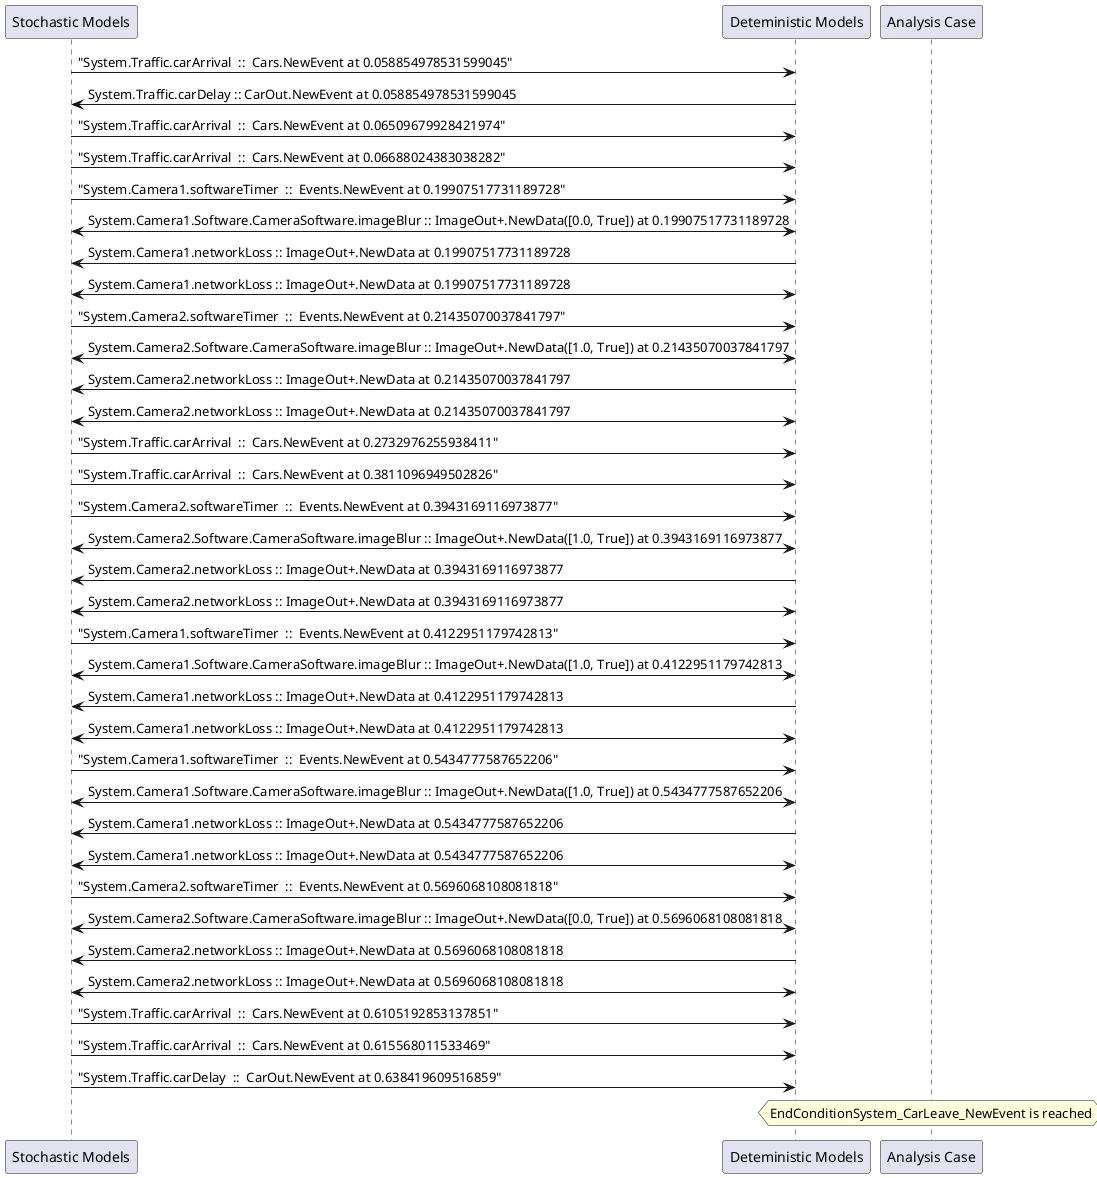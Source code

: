 
	@startuml
	participant "Stochastic Models" as stochmodel
	participant "Deteministic Models" as detmodel
	participant "Analysis Case" as analysis
	{26260_stop} stochmodel -> detmodel : "System.Traffic.carArrival  ::  Cars.NewEvent at 0.058854978531599045"
{26272_start} detmodel -> stochmodel : System.Traffic.carDelay :: CarOut.NewEvent at 0.058854978531599045
{26261_stop} stochmodel -> detmodel : "System.Traffic.carArrival  ::  Cars.NewEvent at 0.06509679928421974"
{26262_stop} stochmodel -> detmodel : "System.Traffic.carArrival  ::  Cars.NewEvent at 0.06688024383038282"
{26230_stop} stochmodel -> detmodel : "System.Camera1.softwareTimer  ::  Events.NewEvent at 0.19907517731189728"
detmodel <-> stochmodel : System.Camera1.Software.CameraSoftware.imageBlur :: ImageOut+.NewData([0.0, True]) at 0.19907517731189728
detmodel -> stochmodel : System.Camera1.networkLoss :: ImageOut+.NewData at 0.19907517731189728
detmodel <-> stochmodel : System.Camera1.networkLoss :: ImageOut+.NewData at 0.19907517731189728
{26245_stop} stochmodel -> detmodel : "System.Camera2.softwareTimer  ::  Events.NewEvent at 0.21435070037841797"
detmodel <-> stochmodel : System.Camera2.Software.CameraSoftware.imageBlur :: ImageOut+.NewData([1.0, True]) at 0.21435070037841797
detmodel -> stochmodel : System.Camera2.networkLoss :: ImageOut+.NewData at 0.21435070037841797
detmodel <-> stochmodel : System.Camera2.networkLoss :: ImageOut+.NewData at 0.21435070037841797
{26263_stop} stochmodel -> detmodel : "System.Traffic.carArrival  ::  Cars.NewEvent at 0.2732976255938411"
{26264_stop} stochmodel -> detmodel : "System.Traffic.carArrival  ::  Cars.NewEvent at 0.3811096949502826"
{26246_stop} stochmodel -> detmodel : "System.Camera2.softwareTimer  ::  Events.NewEvent at 0.3943169116973877"
detmodel <-> stochmodel : System.Camera2.Software.CameraSoftware.imageBlur :: ImageOut+.NewData([1.0, True]) at 0.3943169116973877
detmodel -> stochmodel : System.Camera2.networkLoss :: ImageOut+.NewData at 0.3943169116973877
detmodel <-> stochmodel : System.Camera2.networkLoss :: ImageOut+.NewData at 0.3943169116973877
{26231_stop} stochmodel -> detmodel : "System.Camera1.softwareTimer  ::  Events.NewEvent at 0.4122951179742813"
detmodel <-> stochmodel : System.Camera1.Software.CameraSoftware.imageBlur :: ImageOut+.NewData([1.0, True]) at 0.4122951179742813
detmodel -> stochmodel : System.Camera1.networkLoss :: ImageOut+.NewData at 0.4122951179742813
detmodel <-> stochmodel : System.Camera1.networkLoss :: ImageOut+.NewData at 0.4122951179742813
{26232_stop} stochmodel -> detmodel : "System.Camera1.softwareTimer  ::  Events.NewEvent at 0.5434777587652206"
detmodel <-> stochmodel : System.Camera1.Software.CameraSoftware.imageBlur :: ImageOut+.NewData([1.0, True]) at 0.5434777587652206
detmodel -> stochmodel : System.Camera1.networkLoss :: ImageOut+.NewData at 0.5434777587652206
detmodel <-> stochmodel : System.Camera1.networkLoss :: ImageOut+.NewData at 0.5434777587652206
{26247_stop} stochmodel -> detmodel : "System.Camera2.softwareTimer  ::  Events.NewEvent at 0.5696068108081818"
detmodel <-> stochmodel : System.Camera2.Software.CameraSoftware.imageBlur :: ImageOut+.NewData([0.0, True]) at 0.5696068108081818
detmodel -> stochmodel : System.Camera2.networkLoss :: ImageOut+.NewData at 0.5696068108081818
detmodel <-> stochmodel : System.Camera2.networkLoss :: ImageOut+.NewData at 0.5696068108081818
{26265_stop} stochmodel -> detmodel : "System.Traffic.carArrival  ::  Cars.NewEvent at 0.6105192853137851"
{26266_stop} stochmodel -> detmodel : "System.Traffic.carArrival  ::  Cars.NewEvent at 0.615568011533469"
{26272_stop} stochmodel -> detmodel : "System.Traffic.carDelay  ::  CarOut.NewEvent at 0.638419609516859"
{26272_start} <-> {26272_stop} : delay
hnote over analysis 
EndConditionSystem_CarLeave_NewEvent is reached
endnote
@enduml